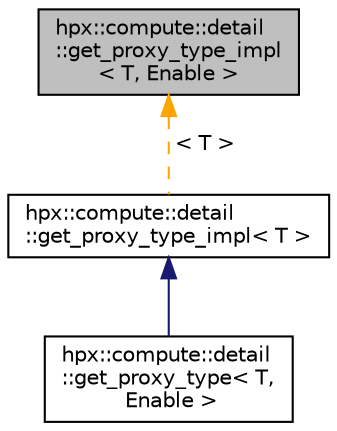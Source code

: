 digraph "hpx::compute::detail::get_proxy_type_impl&lt; T, Enable &gt;"
{
  edge [fontname="Helvetica",fontsize="10",labelfontname="Helvetica",labelfontsize="10"];
  node [fontname="Helvetica",fontsize="10",shape=record];
  Node0 [label="hpx::compute::detail\l::get_proxy_type_impl\l\< T, Enable \>",height=0.2,width=0.4,color="black", fillcolor="grey75", style="filled", fontcolor="black"];
  Node0 -> Node1 [dir="back",color="orange",fontsize="10",style="dashed",label=" \< T \>" ,fontname="Helvetica"];
  Node1 [label="hpx::compute::detail\l::get_proxy_type_impl\< T \>",height=0.2,width=0.4,color="black", fillcolor="white", style="filled",URL="$dd/d85/structhpx_1_1compute_1_1detail_1_1get__proxy__type__impl.html"];
  Node1 -> Node2 [dir="back",color="midnightblue",fontsize="10",style="solid",fontname="Helvetica"];
  Node2 [label="hpx::compute::detail\l::get_proxy_type\< T,\l Enable \>",height=0.2,width=0.4,color="black", fillcolor="white", style="filled",URL="$d9/d60/structhpx_1_1compute_1_1detail_1_1get__proxy__type.html"];
}
